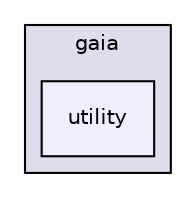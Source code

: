 digraph G {
  compound=true
  node [ fontsize="10", fontname="Helvetica"];
  edge [ labelfontsize="10", labelfontname="Helvetica"];
  subgraph clusterdir_1456e22c17612b474594c42fce5c0653 {
    graph [ bgcolor="#ddddee", pencolor="black", label="gaia" fontname="Helvetica", fontsize="10", URL="dir_1456e22c17612b474594c42fce5c0653.html"]
  dir_25dedcae9410f2a6bd08fd189c512b20 [shape=box, label="utility", style="filled", fillcolor="#eeeeff", pencolor="black", URL="dir_25dedcae9410f2a6bd08fd189c512b20.html"];
  }
}
